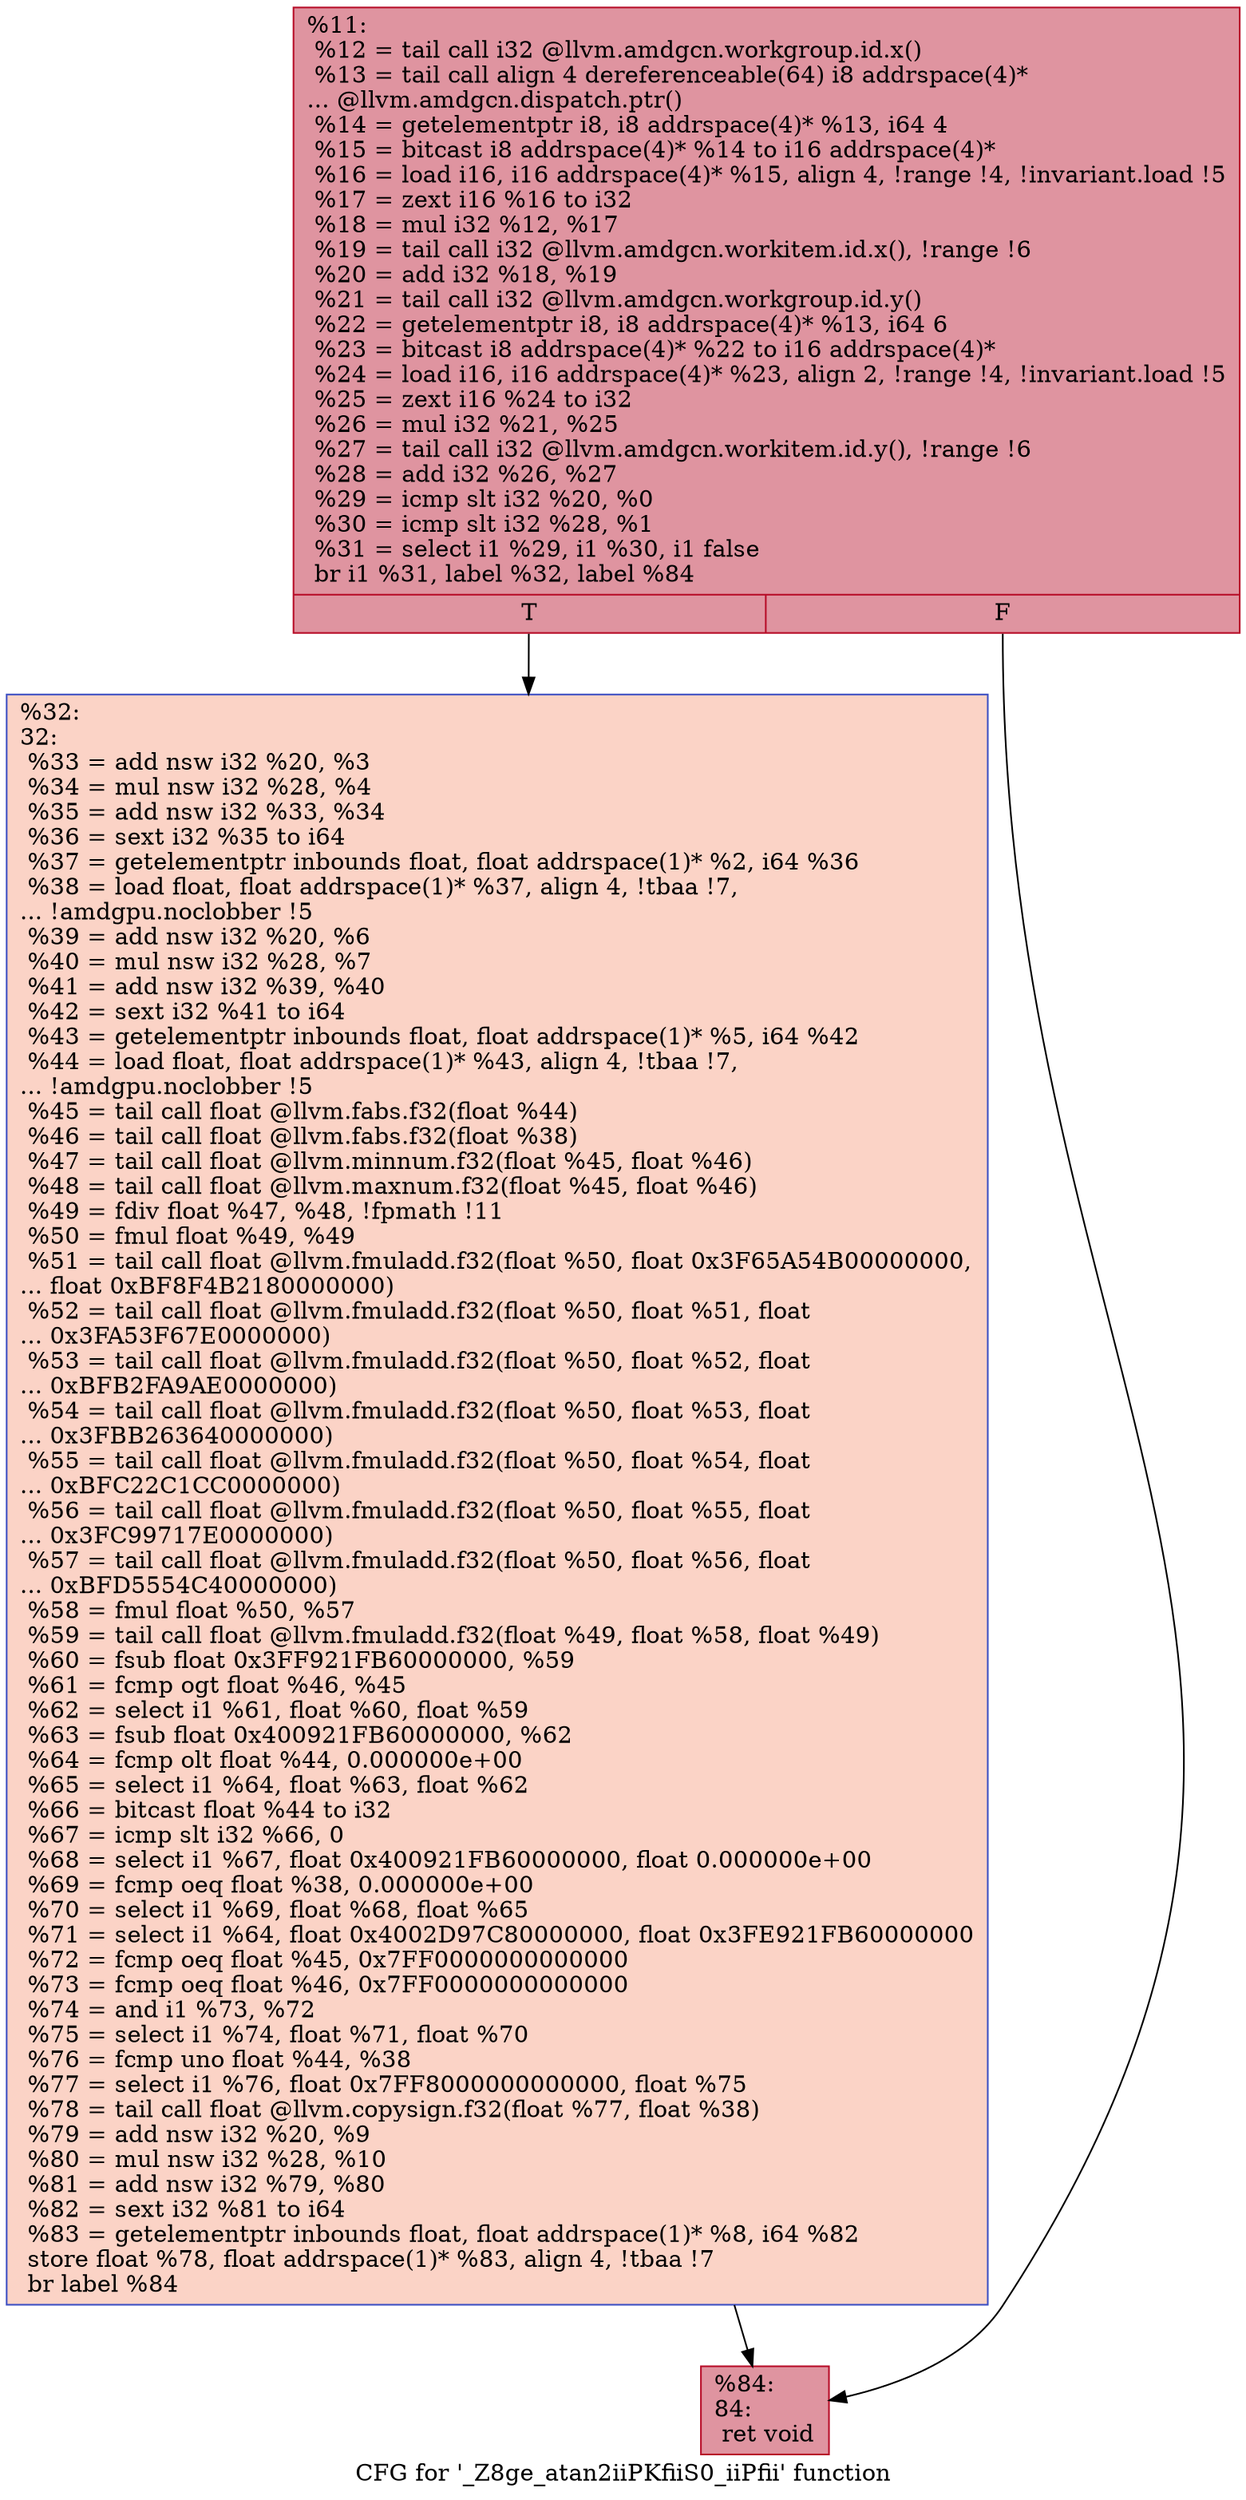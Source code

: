 digraph "CFG for '_Z8ge_atan2iiPKfiiS0_iiPfii' function" {
	label="CFG for '_Z8ge_atan2iiPKfiiS0_iiPfii' function";

	Node0x4b695a0 [shape=record,color="#b70d28ff", style=filled, fillcolor="#b70d2870",label="{%11:\l  %12 = tail call i32 @llvm.amdgcn.workgroup.id.x()\l  %13 = tail call align 4 dereferenceable(64) i8 addrspace(4)*\l... @llvm.amdgcn.dispatch.ptr()\l  %14 = getelementptr i8, i8 addrspace(4)* %13, i64 4\l  %15 = bitcast i8 addrspace(4)* %14 to i16 addrspace(4)*\l  %16 = load i16, i16 addrspace(4)* %15, align 4, !range !4, !invariant.load !5\l  %17 = zext i16 %16 to i32\l  %18 = mul i32 %12, %17\l  %19 = tail call i32 @llvm.amdgcn.workitem.id.x(), !range !6\l  %20 = add i32 %18, %19\l  %21 = tail call i32 @llvm.amdgcn.workgroup.id.y()\l  %22 = getelementptr i8, i8 addrspace(4)* %13, i64 6\l  %23 = bitcast i8 addrspace(4)* %22 to i16 addrspace(4)*\l  %24 = load i16, i16 addrspace(4)* %23, align 2, !range !4, !invariant.load !5\l  %25 = zext i16 %24 to i32\l  %26 = mul i32 %21, %25\l  %27 = tail call i32 @llvm.amdgcn.workitem.id.y(), !range !6\l  %28 = add i32 %26, %27\l  %29 = icmp slt i32 %20, %0\l  %30 = icmp slt i32 %28, %1\l  %31 = select i1 %29, i1 %30, i1 false\l  br i1 %31, label %32, label %84\l|{<s0>T|<s1>F}}"];
	Node0x4b695a0:s0 -> Node0x4b6dbc0;
	Node0x4b695a0:s1 -> Node0x4b6dc50;
	Node0x4b6dbc0 [shape=record,color="#3d50c3ff", style=filled, fillcolor="#f59c7d70",label="{%32:\l32:                                               \l  %33 = add nsw i32 %20, %3\l  %34 = mul nsw i32 %28, %4\l  %35 = add nsw i32 %33, %34\l  %36 = sext i32 %35 to i64\l  %37 = getelementptr inbounds float, float addrspace(1)* %2, i64 %36\l  %38 = load float, float addrspace(1)* %37, align 4, !tbaa !7,\l... !amdgpu.noclobber !5\l  %39 = add nsw i32 %20, %6\l  %40 = mul nsw i32 %28, %7\l  %41 = add nsw i32 %39, %40\l  %42 = sext i32 %41 to i64\l  %43 = getelementptr inbounds float, float addrspace(1)* %5, i64 %42\l  %44 = load float, float addrspace(1)* %43, align 4, !tbaa !7,\l... !amdgpu.noclobber !5\l  %45 = tail call float @llvm.fabs.f32(float %44)\l  %46 = tail call float @llvm.fabs.f32(float %38)\l  %47 = tail call float @llvm.minnum.f32(float %45, float %46)\l  %48 = tail call float @llvm.maxnum.f32(float %45, float %46)\l  %49 = fdiv float %47, %48, !fpmath !11\l  %50 = fmul float %49, %49\l  %51 = tail call float @llvm.fmuladd.f32(float %50, float 0x3F65A54B00000000,\l... float 0xBF8F4B2180000000)\l  %52 = tail call float @llvm.fmuladd.f32(float %50, float %51, float\l... 0x3FA53F67E0000000)\l  %53 = tail call float @llvm.fmuladd.f32(float %50, float %52, float\l... 0xBFB2FA9AE0000000)\l  %54 = tail call float @llvm.fmuladd.f32(float %50, float %53, float\l... 0x3FBB263640000000)\l  %55 = tail call float @llvm.fmuladd.f32(float %50, float %54, float\l... 0xBFC22C1CC0000000)\l  %56 = tail call float @llvm.fmuladd.f32(float %50, float %55, float\l... 0x3FC99717E0000000)\l  %57 = tail call float @llvm.fmuladd.f32(float %50, float %56, float\l... 0xBFD5554C40000000)\l  %58 = fmul float %50, %57\l  %59 = tail call float @llvm.fmuladd.f32(float %49, float %58, float %49)\l  %60 = fsub float 0x3FF921FB60000000, %59\l  %61 = fcmp ogt float %46, %45\l  %62 = select i1 %61, float %60, float %59\l  %63 = fsub float 0x400921FB60000000, %62\l  %64 = fcmp olt float %44, 0.000000e+00\l  %65 = select i1 %64, float %63, float %62\l  %66 = bitcast float %44 to i32\l  %67 = icmp slt i32 %66, 0\l  %68 = select i1 %67, float 0x400921FB60000000, float 0.000000e+00\l  %69 = fcmp oeq float %38, 0.000000e+00\l  %70 = select i1 %69, float %68, float %65\l  %71 = select i1 %64, float 0x4002D97C80000000, float 0x3FE921FB60000000\l  %72 = fcmp oeq float %45, 0x7FF0000000000000\l  %73 = fcmp oeq float %46, 0x7FF0000000000000\l  %74 = and i1 %73, %72\l  %75 = select i1 %74, float %71, float %70\l  %76 = fcmp uno float %44, %38\l  %77 = select i1 %76, float 0x7FF8000000000000, float %75\l  %78 = tail call float @llvm.copysign.f32(float %77, float %38)\l  %79 = add nsw i32 %20, %9\l  %80 = mul nsw i32 %28, %10\l  %81 = add nsw i32 %79, %80\l  %82 = sext i32 %81 to i64\l  %83 = getelementptr inbounds float, float addrspace(1)* %8, i64 %82\l  store float %78, float addrspace(1)* %83, align 4, !tbaa !7\l  br label %84\l}"];
	Node0x4b6dbc0 -> Node0x4b6dc50;
	Node0x4b6dc50 [shape=record,color="#b70d28ff", style=filled, fillcolor="#b70d2870",label="{%84:\l84:                                               \l  ret void\l}"];
}
